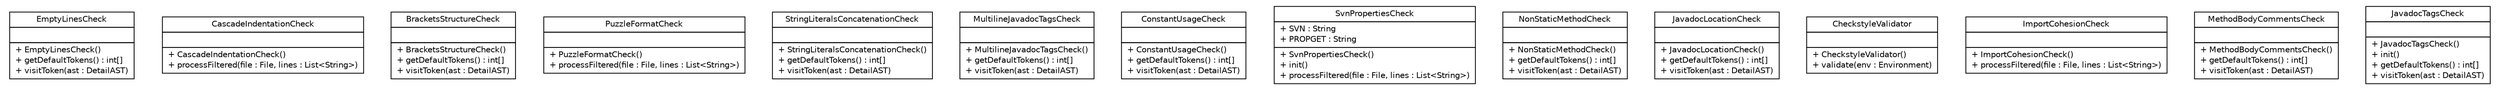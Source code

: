 #!/usr/local/bin/dot
#
# Class diagram 
# Generated by UMLGraph version 5.1 (http://www.umlgraph.org/)
#

digraph G {
	edge [fontname="Helvetica",fontsize=10,labelfontname="Helvetica",labelfontsize=10];
	node [fontname="Helvetica",fontsize=10,shape=plaintext];
	nodesep=0.25;
	ranksep=0.5;
	// com.qulice.checkstyle.EmptyLinesCheck
	c0 [label=<<table title="com.qulice.checkstyle.EmptyLinesCheck" border="0" cellborder="1" cellspacing="0" cellpadding="2" port="p" href="./EmptyLinesCheck.html">
		<tr><td><table border="0" cellspacing="0" cellpadding="1">
<tr><td align="center" balign="center"> EmptyLinesCheck </td></tr>
		</table></td></tr>
		<tr><td><table border="0" cellspacing="0" cellpadding="1">
<tr><td align="left" balign="left">  </td></tr>
		</table></td></tr>
		<tr><td><table border="0" cellspacing="0" cellpadding="1">
<tr><td align="left" balign="left"> + EmptyLinesCheck() </td></tr>
<tr><td align="left" balign="left"> + getDefaultTokens() : int[] </td></tr>
<tr><td align="left" balign="left"> + visitToken(ast : DetailAST) </td></tr>
		</table></td></tr>
		</table>>, fontname="Helvetica", fontcolor="black", fontsize=10.0];
	// com.qulice.checkstyle.CascadeIndentationCheck
	c1 [label=<<table title="com.qulice.checkstyle.CascadeIndentationCheck" border="0" cellborder="1" cellspacing="0" cellpadding="2" port="p" href="./CascadeIndentationCheck.html">
		<tr><td><table border="0" cellspacing="0" cellpadding="1">
<tr><td align="center" balign="center"> CascadeIndentationCheck </td></tr>
		</table></td></tr>
		<tr><td><table border="0" cellspacing="0" cellpadding="1">
<tr><td align="left" balign="left">  </td></tr>
		</table></td></tr>
		<tr><td><table border="0" cellspacing="0" cellpadding="1">
<tr><td align="left" balign="left"> + CascadeIndentationCheck() </td></tr>
<tr><td align="left" balign="left"> + processFiltered(file : File, lines : List&lt;String&gt;) </td></tr>
		</table></td></tr>
		</table>>, fontname="Helvetica", fontcolor="black", fontsize=10.0];
	// com.qulice.checkstyle.BracketsStructureCheck
	c2 [label=<<table title="com.qulice.checkstyle.BracketsStructureCheck" border="0" cellborder="1" cellspacing="0" cellpadding="2" port="p" href="./BracketsStructureCheck.html">
		<tr><td><table border="0" cellspacing="0" cellpadding="1">
<tr><td align="center" balign="center"> BracketsStructureCheck </td></tr>
		</table></td></tr>
		<tr><td><table border="0" cellspacing="0" cellpadding="1">
<tr><td align="left" balign="left">  </td></tr>
		</table></td></tr>
		<tr><td><table border="0" cellspacing="0" cellpadding="1">
<tr><td align="left" balign="left"> + BracketsStructureCheck() </td></tr>
<tr><td align="left" balign="left"> + getDefaultTokens() : int[] </td></tr>
<tr><td align="left" balign="left"> + visitToken(ast : DetailAST) </td></tr>
		</table></td></tr>
		</table>>, fontname="Helvetica", fontcolor="black", fontsize=10.0];
	// com.qulice.checkstyle.PuzzleFormatCheck
	c3 [label=<<table title="com.qulice.checkstyle.PuzzleFormatCheck" border="0" cellborder="1" cellspacing="0" cellpadding="2" port="p" href="./PuzzleFormatCheck.html">
		<tr><td><table border="0" cellspacing="0" cellpadding="1">
<tr><td align="center" balign="center"> PuzzleFormatCheck </td></tr>
		</table></td></tr>
		<tr><td><table border="0" cellspacing="0" cellpadding="1">
<tr><td align="left" balign="left">  </td></tr>
		</table></td></tr>
		<tr><td><table border="0" cellspacing="0" cellpadding="1">
<tr><td align="left" balign="left"> + PuzzleFormatCheck() </td></tr>
<tr><td align="left" balign="left"> + processFiltered(file : File, lines : List&lt;String&gt;) </td></tr>
		</table></td></tr>
		</table>>, fontname="Helvetica", fontcolor="black", fontsize=10.0];
	// com.qulice.checkstyle.StringLiteralsConcatenationCheck
	c4 [label=<<table title="com.qulice.checkstyle.StringLiteralsConcatenationCheck" border="0" cellborder="1" cellspacing="0" cellpadding="2" port="p" href="./StringLiteralsConcatenationCheck.html">
		<tr><td><table border="0" cellspacing="0" cellpadding="1">
<tr><td align="center" balign="center"> StringLiteralsConcatenationCheck </td></tr>
		</table></td></tr>
		<tr><td><table border="0" cellspacing="0" cellpadding="1">
<tr><td align="left" balign="left">  </td></tr>
		</table></td></tr>
		<tr><td><table border="0" cellspacing="0" cellpadding="1">
<tr><td align="left" balign="left"> + StringLiteralsConcatenationCheck() </td></tr>
<tr><td align="left" balign="left"> + getDefaultTokens() : int[] </td></tr>
<tr><td align="left" balign="left"> + visitToken(ast : DetailAST) </td></tr>
		</table></td></tr>
		</table>>, fontname="Helvetica", fontcolor="black", fontsize=10.0];
	// com.qulice.checkstyle.MultilineJavadocTagsCheck
	c5 [label=<<table title="com.qulice.checkstyle.MultilineJavadocTagsCheck" border="0" cellborder="1" cellspacing="0" cellpadding="2" port="p" href="./MultilineJavadocTagsCheck.html">
		<tr><td><table border="0" cellspacing="0" cellpadding="1">
<tr><td align="center" balign="center"> MultilineJavadocTagsCheck </td></tr>
		</table></td></tr>
		<tr><td><table border="0" cellspacing="0" cellpadding="1">
<tr><td align="left" balign="left">  </td></tr>
		</table></td></tr>
		<tr><td><table border="0" cellspacing="0" cellpadding="1">
<tr><td align="left" balign="left"> + MultilineJavadocTagsCheck() </td></tr>
<tr><td align="left" balign="left"> + getDefaultTokens() : int[] </td></tr>
<tr><td align="left" balign="left"> + visitToken(ast : DetailAST) </td></tr>
		</table></td></tr>
		</table>>, fontname="Helvetica", fontcolor="black", fontsize=10.0];
	// com.qulice.checkstyle.ConstantUsageCheck
	c6 [label=<<table title="com.qulice.checkstyle.ConstantUsageCheck" border="0" cellborder="1" cellspacing="0" cellpadding="2" port="p" href="./ConstantUsageCheck.html">
		<tr><td><table border="0" cellspacing="0" cellpadding="1">
<tr><td align="center" balign="center"> ConstantUsageCheck </td></tr>
		</table></td></tr>
		<tr><td><table border="0" cellspacing="0" cellpadding="1">
<tr><td align="left" balign="left">  </td></tr>
		</table></td></tr>
		<tr><td><table border="0" cellspacing="0" cellpadding="1">
<tr><td align="left" balign="left"> + ConstantUsageCheck() </td></tr>
<tr><td align="left" balign="left"> + getDefaultTokens() : int[] </td></tr>
<tr><td align="left" balign="left"> + visitToken(ast : DetailAST) </td></tr>
		</table></td></tr>
		</table>>, fontname="Helvetica", fontcolor="black", fontsize=10.0];
	// com.qulice.checkstyle.SvnPropertiesCheck
	c7 [label=<<table title="com.qulice.checkstyle.SvnPropertiesCheck" border="0" cellborder="1" cellspacing="0" cellpadding="2" port="p" href="./SvnPropertiesCheck.html">
		<tr><td><table border="0" cellspacing="0" cellpadding="1">
<tr><td align="center" balign="center"> SvnPropertiesCheck </td></tr>
		</table></td></tr>
		<tr><td><table border="0" cellspacing="0" cellpadding="1">
<tr><td align="left" balign="left"> + SVN : String </td></tr>
<tr><td align="left" balign="left"> + PROPGET : String </td></tr>
		</table></td></tr>
		<tr><td><table border="0" cellspacing="0" cellpadding="1">
<tr><td align="left" balign="left"> + SvnPropertiesCheck() </td></tr>
<tr><td align="left" balign="left"> + init() </td></tr>
<tr><td align="left" balign="left"> + processFiltered(file : File, lines : List&lt;String&gt;) </td></tr>
		</table></td></tr>
		</table>>, fontname="Helvetica", fontcolor="black", fontsize=10.0];
	// com.qulice.checkstyle.NonStaticMethodCheck
	c8 [label=<<table title="com.qulice.checkstyle.NonStaticMethodCheck" border="0" cellborder="1" cellspacing="0" cellpadding="2" port="p" href="./NonStaticMethodCheck.html">
		<tr><td><table border="0" cellspacing="0" cellpadding="1">
<tr><td align="center" balign="center"> NonStaticMethodCheck </td></tr>
		</table></td></tr>
		<tr><td><table border="0" cellspacing="0" cellpadding="1">
<tr><td align="left" balign="left">  </td></tr>
		</table></td></tr>
		<tr><td><table border="0" cellspacing="0" cellpadding="1">
<tr><td align="left" balign="left"> + NonStaticMethodCheck() </td></tr>
<tr><td align="left" balign="left"> + getDefaultTokens() : int[] </td></tr>
<tr><td align="left" balign="left"> + visitToken(ast : DetailAST) </td></tr>
		</table></td></tr>
		</table>>, fontname="Helvetica", fontcolor="black", fontsize=10.0];
	// com.qulice.checkstyle.JavadocLocationCheck
	c9 [label=<<table title="com.qulice.checkstyle.JavadocLocationCheck" border="0" cellborder="1" cellspacing="0" cellpadding="2" port="p" href="./JavadocLocationCheck.html">
		<tr><td><table border="0" cellspacing="0" cellpadding="1">
<tr><td align="center" balign="center"> JavadocLocationCheck </td></tr>
		</table></td></tr>
		<tr><td><table border="0" cellspacing="0" cellpadding="1">
<tr><td align="left" balign="left">  </td></tr>
		</table></td></tr>
		<tr><td><table border="0" cellspacing="0" cellpadding="1">
<tr><td align="left" balign="left"> + JavadocLocationCheck() </td></tr>
<tr><td align="left" balign="left"> + getDefaultTokens() : int[] </td></tr>
<tr><td align="left" balign="left"> + visitToken(ast : DetailAST) </td></tr>
		</table></td></tr>
		</table>>, fontname="Helvetica", fontcolor="black", fontsize=10.0];
	// com.qulice.checkstyle.CheckstyleValidator
	c10 [label=<<table title="com.qulice.checkstyle.CheckstyleValidator" border="0" cellborder="1" cellspacing="0" cellpadding="2" port="p" href="./CheckstyleValidator.html">
		<tr><td><table border="0" cellspacing="0" cellpadding="1">
<tr><td align="center" balign="center"> CheckstyleValidator </td></tr>
		</table></td></tr>
		<tr><td><table border="0" cellspacing="0" cellpadding="1">
<tr><td align="left" balign="left">  </td></tr>
		</table></td></tr>
		<tr><td><table border="0" cellspacing="0" cellpadding="1">
<tr><td align="left" balign="left"> + CheckstyleValidator() </td></tr>
<tr><td align="left" balign="left"> + validate(env : Environment) </td></tr>
		</table></td></tr>
		</table>>, fontname="Helvetica", fontcolor="black", fontsize=10.0];
	// com.qulice.checkstyle.ImportCohesionCheck
	c11 [label=<<table title="com.qulice.checkstyle.ImportCohesionCheck" border="0" cellborder="1" cellspacing="0" cellpadding="2" port="p" href="./ImportCohesionCheck.html">
		<tr><td><table border="0" cellspacing="0" cellpadding="1">
<tr><td align="center" balign="center"> ImportCohesionCheck </td></tr>
		</table></td></tr>
		<tr><td><table border="0" cellspacing="0" cellpadding="1">
<tr><td align="left" balign="left">  </td></tr>
		</table></td></tr>
		<tr><td><table border="0" cellspacing="0" cellpadding="1">
<tr><td align="left" balign="left"> + ImportCohesionCheck() </td></tr>
<tr><td align="left" balign="left"> + processFiltered(file : File, lines : List&lt;String&gt;) </td></tr>
		</table></td></tr>
		</table>>, fontname="Helvetica", fontcolor="black", fontsize=10.0];
	// com.qulice.checkstyle.MethodBodyCommentsCheck
	c12 [label=<<table title="com.qulice.checkstyle.MethodBodyCommentsCheck" border="0" cellborder="1" cellspacing="0" cellpadding="2" port="p" href="./MethodBodyCommentsCheck.html">
		<tr><td><table border="0" cellspacing="0" cellpadding="1">
<tr><td align="center" balign="center"> MethodBodyCommentsCheck </td></tr>
		</table></td></tr>
		<tr><td><table border="0" cellspacing="0" cellpadding="1">
<tr><td align="left" balign="left">  </td></tr>
		</table></td></tr>
		<tr><td><table border="0" cellspacing="0" cellpadding="1">
<tr><td align="left" balign="left"> + MethodBodyCommentsCheck() </td></tr>
<tr><td align="left" balign="left"> + getDefaultTokens() : int[] </td></tr>
<tr><td align="left" balign="left"> + visitToken(ast : DetailAST) </td></tr>
		</table></td></tr>
		</table>>, fontname="Helvetica", fontcolor="black", fontsize=10.0];
	// com.qulice.checkstyle.JavadocTagsCheck
	c13 [label=<<table title="com.qulice.checkstyle.JavadocTagsCheck" border="0" cellborder="1" cellspacing="0" cellpadding="2" port="p" href="./JavadocTagsCheck.html">
		<tr><td><table border="0" cellspacing="0" cellpadding="1">
<tr><td align="center" balign="center"> JavadocTagsCheck </td></tr>
		</table></td></tr>
		<tr><td><table border="0" cellspacing="0" cellpadding="1">
<tr><td align="left" balign="left">  </td></tr>
		</table></td></tr>
		<tr><td><table border="0" cellspacing="0" cellpadding="1">
<tr><td align="left" balign="left"> + JavadocTagsCheck() </td></tr>
<tr><td align="left" balign="left"> + init() </td></tr>
<tr><td align="left" balign="left"> + getDefaultTokens() : int[] </td></tr>
<tr><td align="left" balign="left"> + visitToken(ast : DetailAST) </td></tr>
		</table></td></tr>
		</table>>, fontname="Helvetica", fontcolor="black", fontsize=10.0];
}

